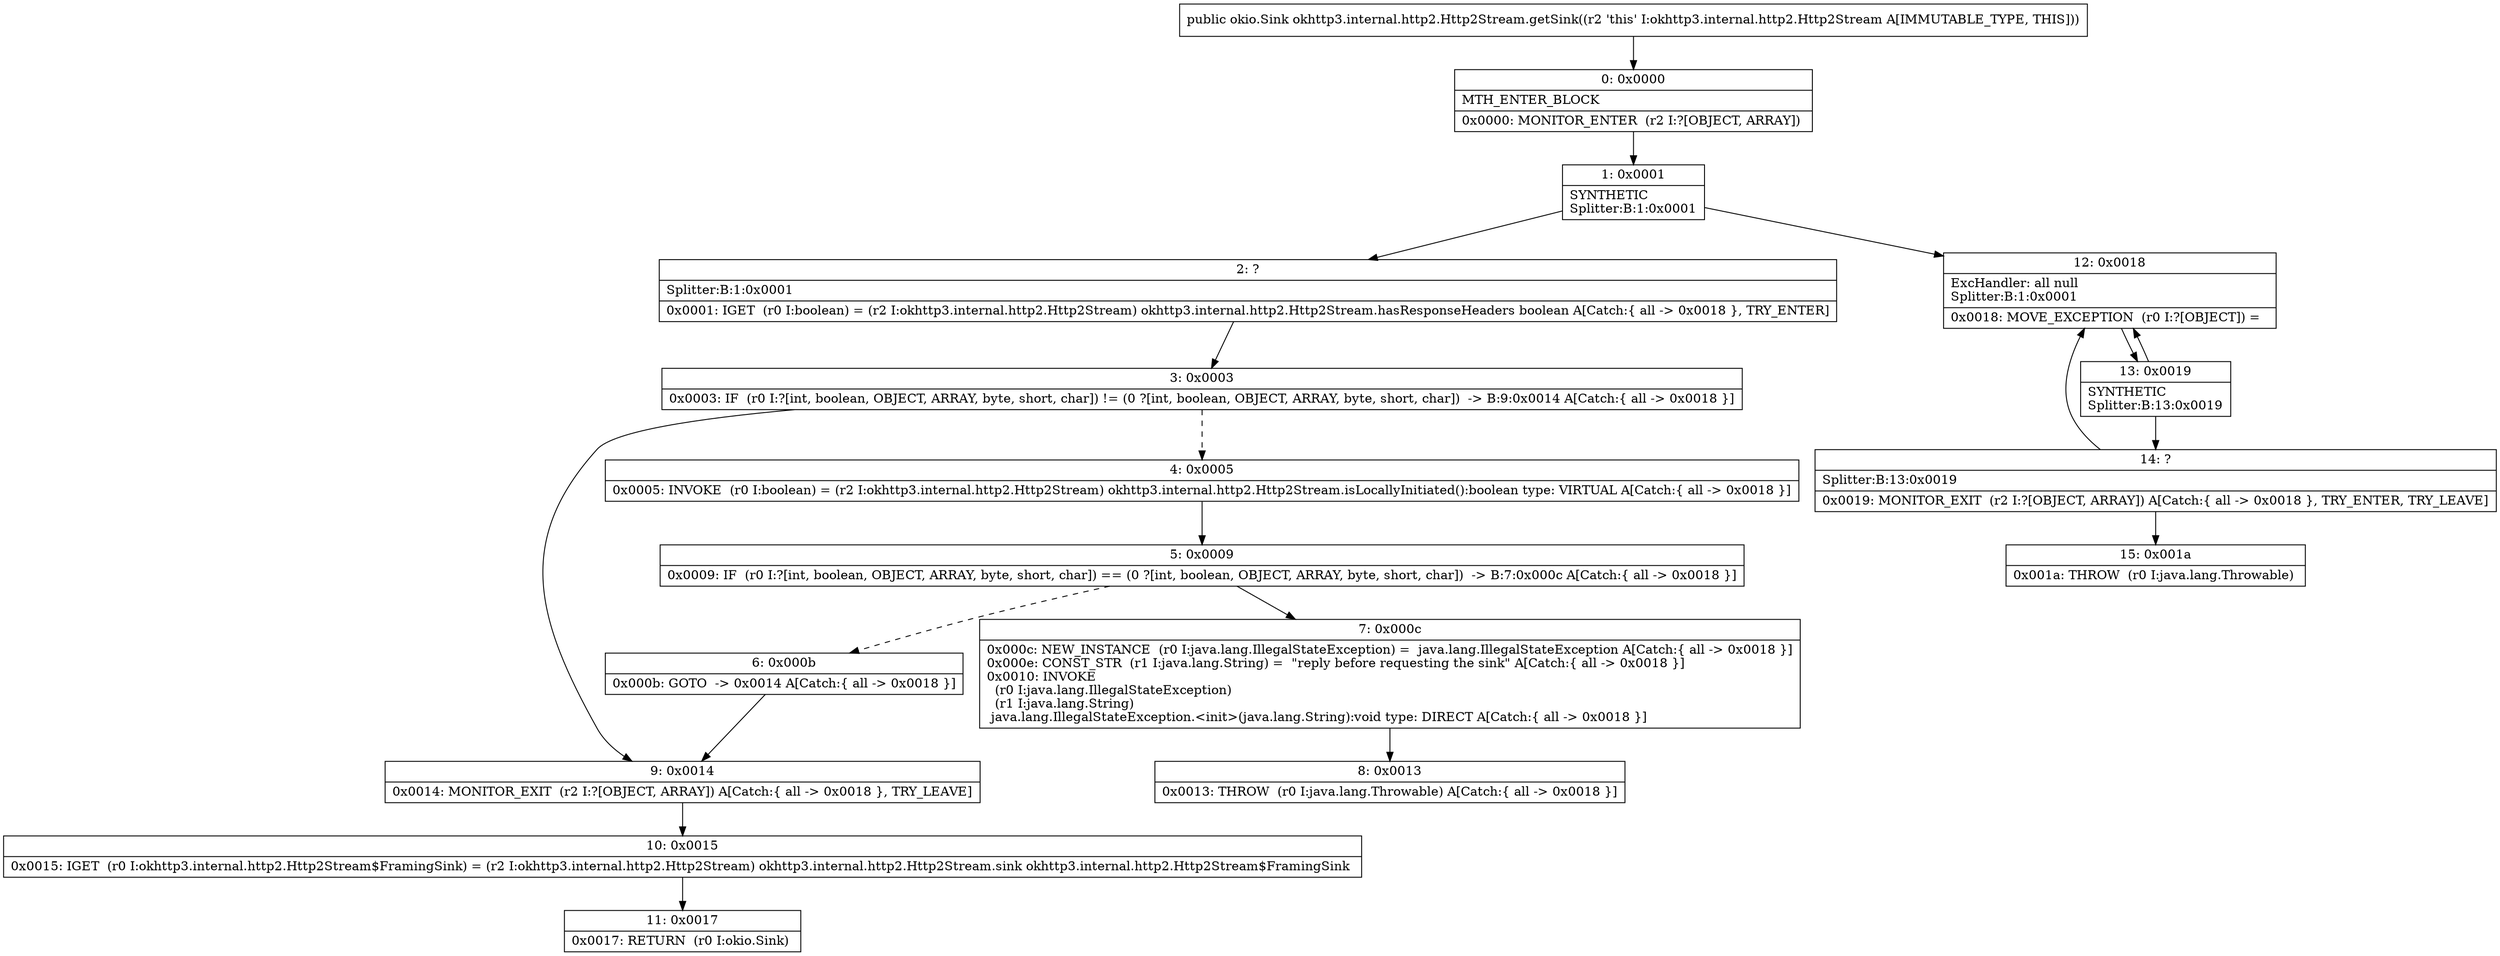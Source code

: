 digraph "CFG forokhttp3.internal.http2.Http2Stream.getSink()Lokio\/Sink;" {
Node_0 [shape=record,label="{0\:\ 0x0000|MTH_ENTER_BLOCK\l|0x0000: MONITOR_ENTER  (r2 I:?[OBJECT, ARRAY]) \l}"];
Node_1 [shape=record,label="{1\:\ 0x0001|SYNTHETIC\lSplitter:B:1:0x0001\l}"];
Node_2 [shape=record,label="{2\:\ ?|Splitter:B:1:0x0001\l|0x0001: IGET  (r0 I:boolean) = (r2 I:okhttp3.internal.http2.Http2Stream) okhttp3.internal.http2.Http2Stream.hasResponseHeaders boolean A[Catch:\{ all \-\> 0x0018 \}, TRY_ENTER]\l}"];
Node_3 [shape=record,label="{3\:\ 0x0003|0x0003: IF  (r0 I:?[int, boolean, OBJECT, ARRAY, byte, short, char]) != (0 ?[int, boolean, OBJECT, ARRAY, byte, short, char])  \-\> B:9:0x0014 A[Catch:\{ all \-\> 0x0018 \}]\l}"];
Node_4 [shape=record,label="{4\:\ 0x0005|0x0005: INVOKE  (r0 I:boolean) = (r2 I:okhttp3.internal.http2.Http2Stream) okhttp3.internal.http2.Http2Stream.isLocallyInitiated():boolean type: VIRTUAL A[Catch:\{ all \-\> 0x0018 \}]\l}"];
Node_5 [shape=record,label="{5\:\ 0x0009|0x0009: IF  (r0 I:?[int, boolean, OBJECT, ARRAY, byte, short, char]) == (0 ?[int, boolean, OBJECT, ARRAY, byte, short, char])  \-\> B:7:0x000c A[Catch:\{ all \-\> 0x0018 \}]\l}"];
Node_6 [shape=record,label="{6\:\ 0x000b|0x000b: GOTO  \-\> 0x0014 A[Catch:\{ all \-\> 0x0018 \}]\l}"];
Node_7 [shape=record,label="{7\:\ 0x000c|0x000c: NEW_INSTANCE  (r0 I:java.lang.IllegalStateException) =  java.lang.IllegalStateException A[Catch:\{ all \-\> 0x0018 \}]\l0x000e: CONST_STR  (r1 I:java.lang.String) =  \"reply before requesting the sink\" A[Catch:\{ all \-\> 0x0018 \}]\l0x0010: INVOKE  \l  (r0 I:java.lang.IllegalStateException)\l  (r1 I:java.lang.String)\l java.lang.IllegalStateException.\<init\>(java.lang.String):void type: DIRECT A[Catch:\{ all \-\> 0x0018 \}]\l}"];
Node_8 [shape=record,label="{8\:\ 0x0013|0x0013: THROW  (r0 I:java.lang.Throwable) A[Catch:\{ all \-\> 0x0018 \}]\l}"];
Node_9 [shape=record,label="{9\:\ 0x0014|0x0014: MONITOR_EXIT  (r2 I:?[OBJECT, ARRAY]) A[Catch:\{ all \-\> 0x0018 \}, TRY_LEAVE]\l}"];
Node_10 [shape=record,label="{10\:\ 0x0015|0x0015: IGET  (r0 I:okhttp3.internal.http2.Http2Stream$FramingSink) = (r2 I:okhttp3.internal.http2.Http2Stream) okhttp3.internal.http2.Http2Stream.sink okhttp3.internal.http2.Http2Stream$FramingSink \l}"];
Node_11 [shape=record,label="{11\:\ 0x0017|0x0017: RETURN  (r0 I:okio.Sink) \l}"];
Node_12 [shape=record,label="{12\:\ 0x0018|ExcHandler: all null\lSplitter:B:1:0x0001\l|0x0018: MOVE_EXCEPTION  (r0 I:?[OBJECT]) =  \l}"];
Node_13 [shape=record,label="{13\:\ 0x0019|SYNTHETIC\lSplitter:B:13:0x0019\l}"];
Node_14 [shape=record,label="{14\:\ ?|Splitter:B:13:0x0019\l|0x0019: MONITOR_EXIT  (r2 I:?[OBJECT, ARRAY]) A[Catch:\{ all \-\> 0x0018 \}, TRY_ENTER, TRY_LEAVE]\l}"];
Node_15 [shape=record,label="{15\:\ 0x001a|0x001a: THROW  (r0 I:java.lang.Throwable) \l}"];
MethodNode[shape=record,label="{public okio.Sink okhttp3.internal.http2.Http2Stream.getSink((r2 'this' I:okhttp3.internal.http2.Http2Stream A[IMMUTABLE_TYPE, THIS])) }"];
MethodNode -> Node_0;
Node_0 -> Node_1;
Node_1 -> Node_2;
Node_1 -> Node_12;
Node_2 -> Node_3;
Node_3 -> Node_4[style=dashed];
Node_3 -> Node_9;
Node_4 -> Node_5;
Node_5 -> Node_6[style=dashed];
Node_5 -> Node_7;
Node_6 -> Node_9;
Node_7 -> Node_8;
Node_9 -> Node_10;
Node_10 -> Node_11;
Node_12 -> Node_13;
Node_13 -> Node_14;
Node_13 -> Node_12;
Node_14 -> Node_15;
Node_14 -> Node_12;
}

